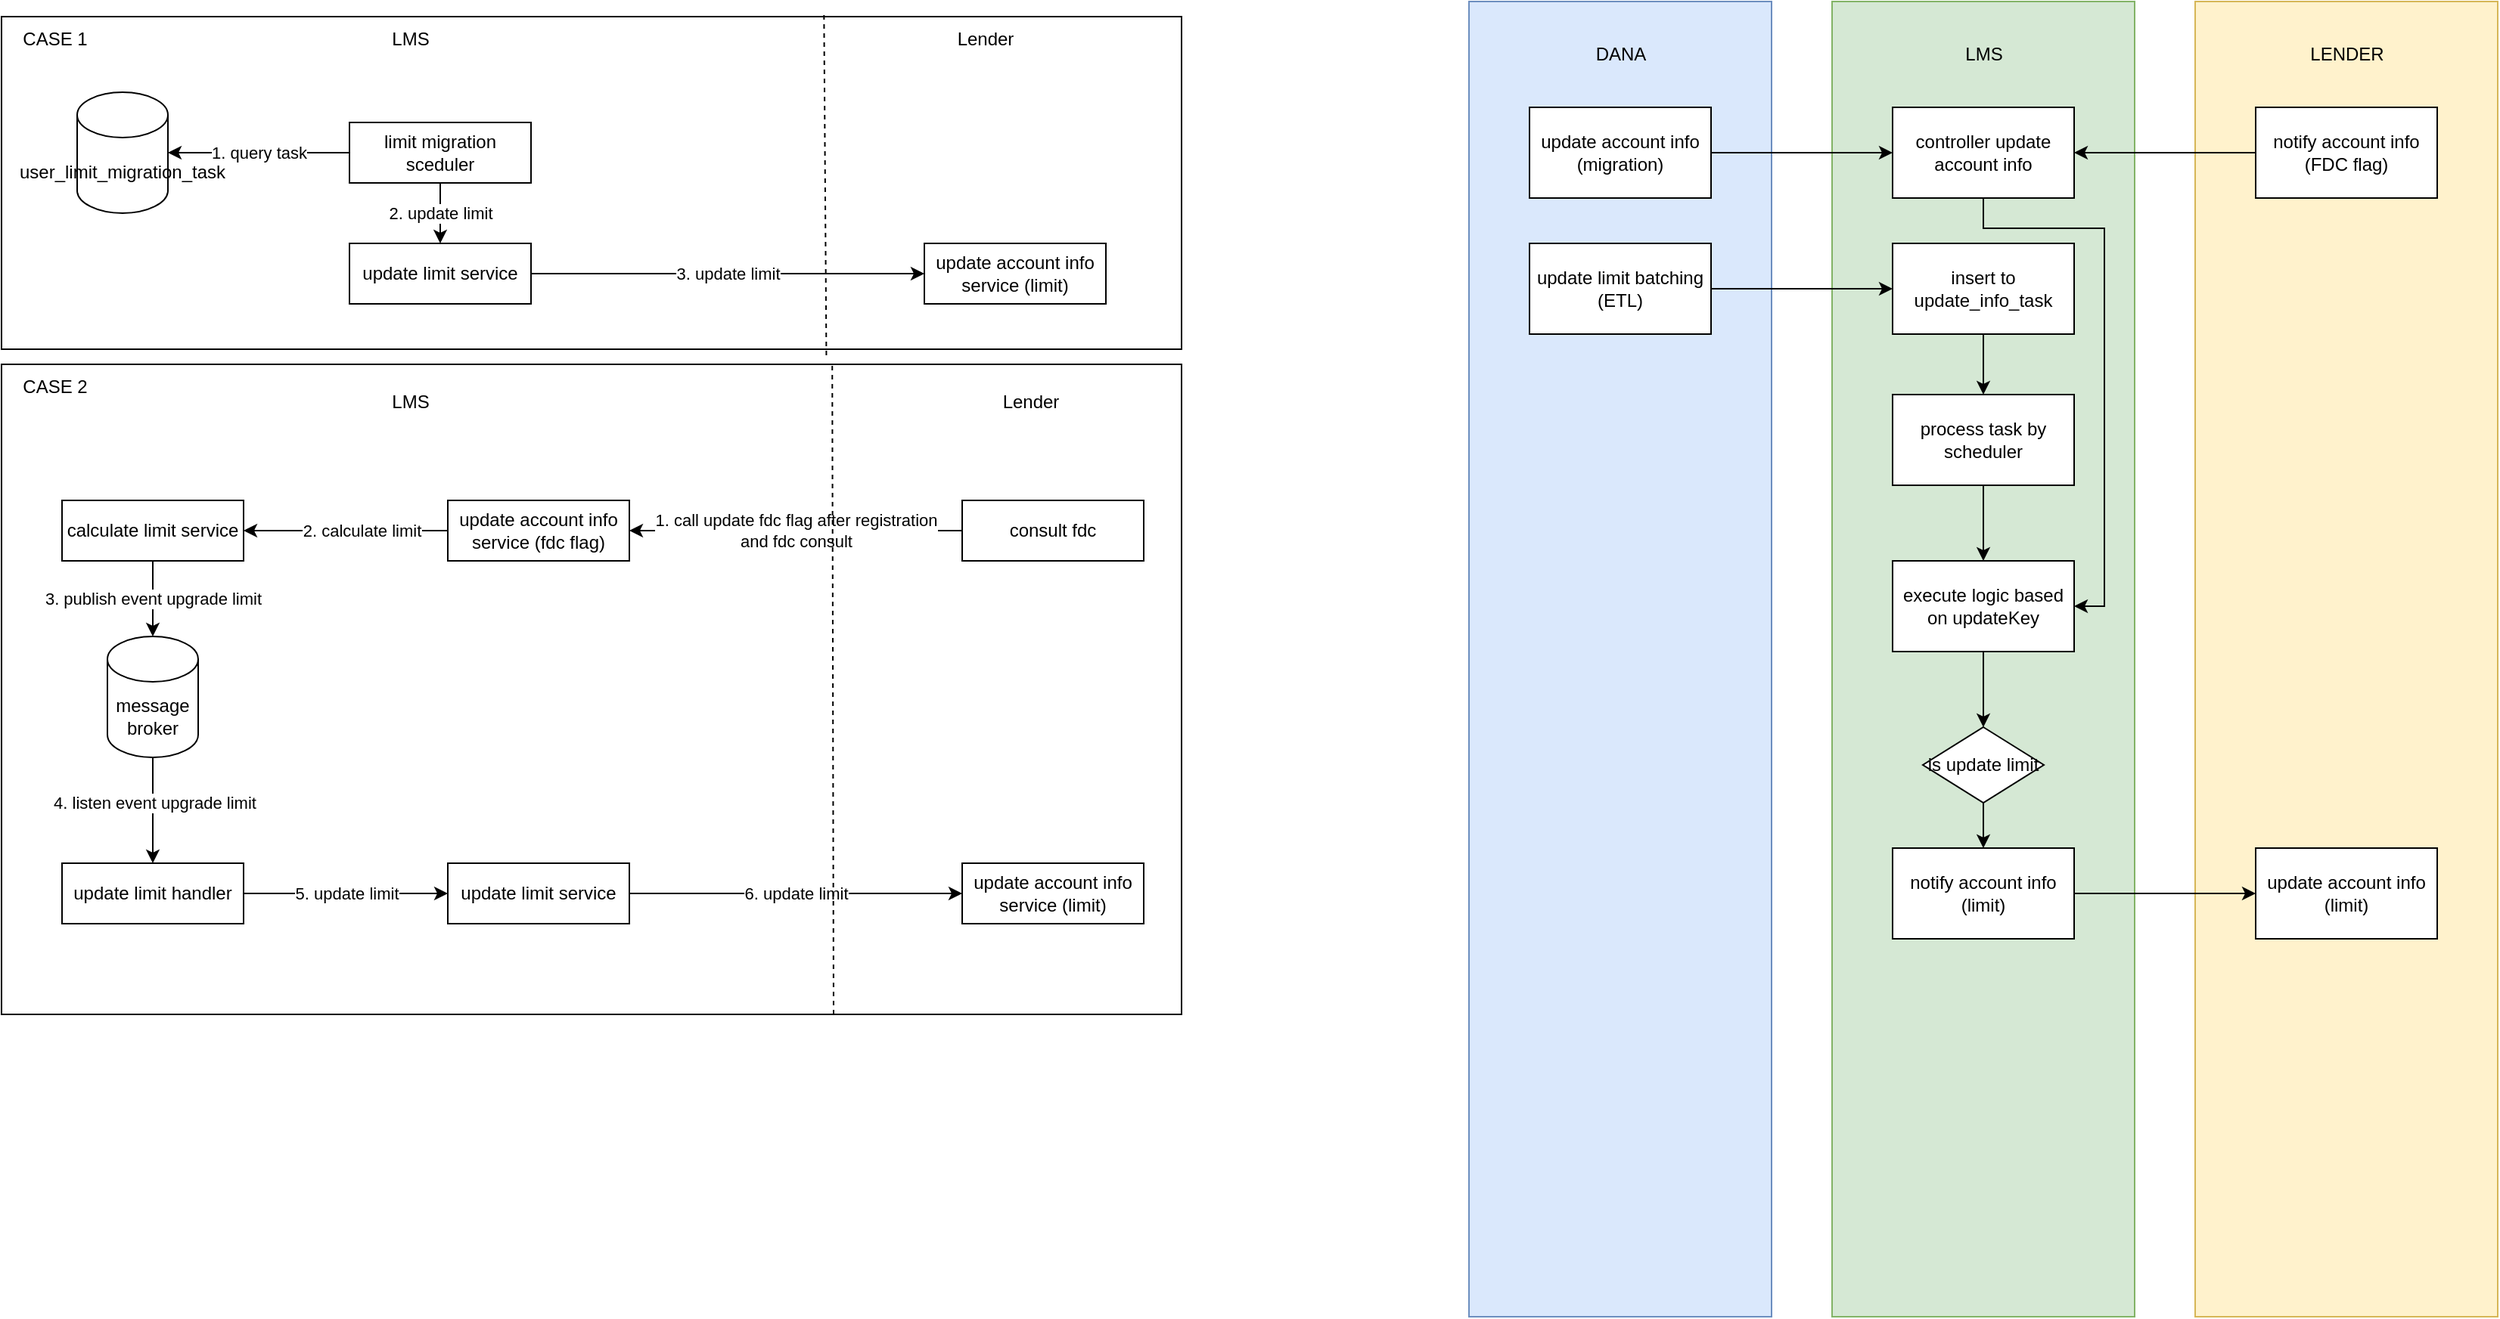 <mxfile version="21.7.0" type="github">
  <diagram name="increase limit" id="IxJyJ5uiLZX2AOsun7UW">
    <mxGraphModel dx="2284" dy="727" grid="1" gridSize="10" guides="1" tooltips="1" connect="1" arrows="0" fold="1" page="1" pageScale="1" pageWidth="850" pageHeight="1100" math="0" shadow="0">
      <root>
        <mxCell id="0" />
        <mxCell id="1" parent="0" />
        <mxCell id="Cu_4Ha-0ScHcUDtXiqEP-11" value="" style="rounded=0;whiteSpace=wrap;html=1;align=left;" parent="1" vertex="1">
          <mxGeometry x="-330" y="100" width="780" height="220" as="geometry" />
        </mxCell>
        <mxCell id="Cu_4Ha-0ScHcUDtXiqEP-48" value="3. update limit" style="edgeStyle=orthogonalEdgeStyle;rounded=0;orthogonalLoop=1;jettySize=auto;html=1;" parent="1" source="Cu_4Ha-0ScHcUDtXiqEP-1" target="Cu_4Ha-0ScHcUDtXiqEP-47" edge="1">
          <mxGeometry relative="1" as="geometry" />
        </mxCell>
        <mxCell id="Cu_4Ha-0ScHcUDtXiqEP-1" value="update limit service" style="rounded=0;whiteSpace=wrap;html=1;" parent="1" vertex="1">
          <mxGeometry x="-100" y="250" width="120" height="40" as="geometry" />
        </mxCell>
        <mxCell id="Cu_4Ha-0ScHcUDtXiqEP-4" value="1. query task" style="edgeStyle=orthogonalEdgeStyle;rounded=0;orthogonalLoop=1;jettySize=auto;html=1;" parent="1" source="Cu_4Ha-0ScHcUDtXiqEP-2" target="Cu_4Ha-0ScHcUDtXiqEP-3" edge="1">
          <mxGeometry relative="1" as="geometry" />
        </mxCell>
        <mxCell id="Cu_4Ha-0ScHcUDtXiqEP-7" value="2. update limit" style="edgeStyle=orthogonalEdgeStyle;rounded=0;orthogonalLoop=1;jettySize=auto;html=1;" parent="1" source="Cu_4Ha-0ScHcUDtXiqEP-2" target="Cu_4Ha-0ScHcUDtXiqEP-1" edge="1">
          <mxGeometry relative="1" as="geometry" />
        </mxCell>
        <mxCell id="Cu_4Ha-0ScHcUDtXiqEP-2" value="limit migration sceduler" style="rounded=0;whiteSpace=wrap;html=1;" parent="1" vertex="1">
          <mxGeometry x="-100" y="170" width="120" height="40" as="geometry" />
        </mxCell>
        <mxCell id="Cu_4Ha-0ScHcUDtXiqEP-3" value="user_limit_migration_task" style="shape=cylinder3;whiteSpace=wrap;html=1;boundedLbl=1;backgroundOutline=1;size=15;" parent="1" vertex="1">
          <mxGeometry x="-280" y="150" width="60" height="80" as="geometry" />
        </mxCell>
        <mxCell id="Cu_4Ha-0ScHcUDtXiqEP-10" value="LMS" style="text;html=1;align=center;verticalAlign=middle;resizable=0;points=[];autosize=1;strokeColor=none;fillColor=none;" parent="1" vertex="1">
          <mxGeometry x="-85" y="100" width="50" height="30" as="geometry" />
        </mxCell>
        <mxCell id="Cu_4Ha-0ScHcUDtXiqEP-12" value="CASE 1" style="text;html=1;align=center;verticalAlign=middle;resizable=0;points=[];autosize=1;strokeColor=none;fillColor=none;" parent="1" vertex="1">
          <mxGeometry x="-330" y="100" width="70" height="30" as="geometry" />
        </mxCell>
        <mxCell id="Cu_4Ha-0ScHcUDtXiqEP-13" value="" style="rounded=0;whiteSpace=wrap;html=1;align=left;" parent="1" vertex="1">
          <mxGeometry x="-330" y="330" width="780" height="430" as="geometry" />
        </mxCell>
        <mxCell id="Cu_4Ha-0ScHcUDtXiqEP-34" value="3. publish event upgrade limit" style="edgeStyle=orthogonalEdgeStyle;rounded=0;orthogonalLoop=1;jettySize=auto;html=1;" parent="1" source="Cu_4Ha-0ScHcUDtXiqEP-14" target="Cu_4Ha-0ScHcUDtXiqEP-33" edge="1">
          <mxGeometry relative="1" as="geometry" />
        </mxCell>
        <mxCell id="Cu_4Ha-0ScHcUDtXiqEP-14" value="calculate limit service" style="rounded=0;whiteSpace=wrap;html=1;" parent="1" vertex="1">
          <mxGeometry x="-290" y="420" width="120" height="40" as="geometry" />
        </mxCell>
        <mxCell id="Cu_4Ha-0ScHcUDtXiqEP-20" value="CASE 2" style="text;html=1;align=center;verticalAlign=middle;resizable=0;points=[];autosize=1;strokeColor=none;fillColor=none;" parent="1" vertex="1">
          <mxGeometry x="-330" y="330" width="70" height="30" as="geometry" />
        </mxCell>
        <mxCell id="Cu_4Ha-0ScHcUDtXiqEP-21" value="LMS" style="text;html=1;align=center;verticalAlign=middle;resizable=0;points=[];autosize=1;strokeColor=none;fillColor=none;" parent="1" vertex="1">
          <mxGeometry x="-85" y="340" width="50" height="30" as="geometry" />
        </mxCell>
        <mxCell id="Cu_4Ha-0ScHcUDtXiqEP-22" value="Lender" style="text;html=1;align=center;verticalAlign=middle;resizable=0;points=[];autosize=1;strokeColor=none;fillColor=none;" parent="1" vertex="1">
          <mxGeometry x="320" y="340" width="60" height="30" as="geometry" />
        </mxCell>
        <mxCell id="Cu_4Ha-0ScHcUDtXiqEP-25" value="1. call update fdc flag after registration&lt;br&gt;and fdc consult" style="edgeStyle=orthogonalEdgeStyle;rounded=0;orthogonalLoop=1;jettySize=auto;html=1;" parent="1" source="Cu_4Ha-0ScHcUDtXiqEP-23" target="Cu_4Ha-0ScHcUDtXiqEP-24" edge="1">
          <mxGeometry relative="1" as="geometry" />
        </mxCell>
        <mxCell id="Cu_4Ha-0ScHcUDtXiqEP-23" value="consult fdc" style="rounded=0;whiteSpace=wrap;html=1;" parent="1" vertex="1">
          <mxGeometry x="305" y="420" width="120" height="40" as="geometry" />
        </mxCell>
        <mxCell id="Cu_4Ha-0ScHcUDtXiqEP-26" style="edgeStyle=orthogonalEdgeStyle;rounded=0;orthogonalLoop=1;jettySize=auto;html=1;" parent="1" source="Cu_4Ha-0ScHcUDtXiqEP-24" target="Cu_4Ha-0ScHcUDtXiqEP-14" edge="1">
          <mxGeometry relative="1" as="geometry" />
        </mxCell>
        <mxCell id="Cu_4Ha-0ScHcUDtXiqEP-35" value="2. calculate limit" style="edgeLabel;html=1;align=center;verticalAlign=middle;resizable=0;points=[];" parent="Cu_4Ha-0ScHcUDtXiqEP-26" vertex="1" connectable="0">
          <mxGeometry x="-0.158" relative="1" as="geometry">
            <mxPoint as="offset" />
          </mxGeometry>
        </mxCell>
        <mxCell id="Cu_4Ha-0ScHcUDtXiqEP-24" value="update account info service (fdc flag)" style="rounded=0;whiteSpace=wrap;html=1;" parent="1" vertex="1">
          <mxGeometry x="-35" y="420" width="120" height="40" as="geometry" />
        </mxCell>
        <mxCell id="Cu_4Ha-0ScHcUDtXiqEP-37" value="" style="edgeStyle=orthogonalEdgeStyle;rounded=0;orthogonalLoop=1;jettySize=auto;html=1;" parent="1" source="Cu_4Ha-0ScHcUDtXiqEP-33" target="Cu_4Ha-0ScHcUDtXiqEP-36" edge="1">
          <mxGeometry relative="1" as="geometry" />
        </mxCell>
        <mxCell id="Cu_4Ha-0ScHcUDtXiqEP-40" value="4. listen event upgrade limit" style="edgeLabel;html=1;align=center;verticalAlign=middle;resizable=0;points=[];" parent="Cu_4Ha-0ScHcUDtXiqEP-37" vertex="1" connectable="0">
          <mxGeometry x="-0.15" y="1" relative="1" as="geometry">
            <mxPoint as="offset" />
          </mxGeometry>
        </mxCell>
        <mxCell id="Cu_4Ha-0ScHcUDtXiqEP-33" value="message broker" style="shape=cylinder3;whiteSpace=wrap;html=1;boundedLbl=1;backgroundOutline=1;size=15;" parent="1" vertex="1">
          <mxGeometry x="-260" y="510" width="60" height="80" as="geometry" />
        </mxCell>
        <mxCell id="Cu_4Ha-0ScHcUDtXiqEP-39" value="5. update limit" style="edgeStyle=orthogonalEdgeStyle;rounded=0;orthogonalLoop=1;jettySize=auto;html=1;" parent="1" source="Cu_4Ha-0ScHcUDtXiqEP-36" target="Cu_4Ha-0ScHcUDtXiqEP-38" edge="1">
          <mxGeometry relative="1" as="geometry" />
        </mxCell>
        <mxCell id="Cu_4Ha-0ScHcUDtXiqEP-36" value="update limit handler" style="rounded=0;whiteSpace=wrap;html=1;" parent="1" vertex="1">
          <mxGeometry x="-290" y="660" width="120" height="40" as="geometry" />
        </mxCell>
        <mxCell id="Cu_4Ha-0ScHcUDtXiqEP-43" value="6. update limit" style="edgeStyle=orthogonalEdgeStyle;rounded=0;orthogonalLoop=1;jettySize=auto;html=1;" parent="1" source="Cu_4Ha-0ScHcUDtXiqEP-38" target="Cu_4Ha-0ScHcUDtXiqEP-44" edge="1">
          <mxGeometry relative="1" as="geometry">
            <mxPoint x="160" y="680" as="targetPoint" />
          </mxGeometry>
        </mxCell>
        <mxCell id="Cu_4Ha-0ScHcUDtXiqEP-38" value="update limit service" style="rounded=0;whiteSpace=wrap;html=1;" parent="1" vertex="1">
          <mxGeometry x="-35" y="660" width="120" height="40" as="geometry" />
        </mxCell>
        <mxCell id="Cu_4Ha-0ScHcUDtXiqEP-44" value="update account info service (limit)" style="rounded=0;whiteSpace=wrap;html=1;" parent="1" vertex="1">
          <mxGeometry x="305" y="660" width="120" height="40" as="geometry" />
        </mxCell>
        <mxCell id="Cu_4Ha-0ScHcUDtXiqEP-45" value="" style="endArrow=none;dashed=1;html=1;rounded=0;entryX=0.704;entryY=0.002;entryDx=0;entryDy=0;entryPerimeter=0;" parent="1" target="Cu_4Ha-0ScHcUDtXiqEP-13" edge="1">
          <mxGeometry width="50" height="50" relative="1" as="geometry">
            <mxPoint x="220" y="760" as="sourcePoint" />
            <mxPoint x="280" y="400" as="targetPoint" />
          </mxGeometry>
        </mxCell>
        <mxCell id="Cu_4Ha-0ScHcUDtXiqEP-47" value="update account info service (limit)" style="rounded=0;whiteSpace=wrap;html=1;" parent="1" vertex="1">
          <mxGeometry x="280" y="250" width="120" height="40" as="geometry" />
        </mxCell>
        <mxCell id="Cu_4Ha-0ScHcUDtXiqEP-49" value="" style="endArrow=none;dashed=1;html=1;rounded=0;entryX=0.697;entryY=-0.009;entryDx=0;entryDy=0;entryPerimeter=0;exitX=0.699;exitY=1.018;exitDx=0;exitDy=0;exitPerimeter=0;" parent="1" source="Cu_4Ha-0ScHcUDtXiqEP-11" target="Cu_4Ha-0ScHcUDtXiqEP-11" edge="1">
          <mxGeometry width="50" height="50" relative="1" as="geometry">
            <mxPoint x="230" y="770" as="sourcePoint" />
            <mxPoint x="229" y="341" as="targetPoint" />
          </mxGeometry>
        </mxCell>
        <mxCell id="Cu_4Ha-0ScHcUDtXiqEP-50" value="Lender" style="text;html=1;align=center;verticalAlign=middle;resizable=0;points=[];autosize=1;strokeColor=none;fillColor=none;" parent="1" vertex="1">
          <mxGeometry x="290" y="100" width="60" height="30" as="geometry" />
        </mxCell>
        <mxCell id="Nr63nWOwULZAp1HPPZ4L-1" value="" style="rounded=0;whiteSpace=wrap;html=1;fillColor=#dae8fc;strokeColor=#6c8ebf;" vertex="1" parent="1">
          <mxGeometry x="640" y="90" width="200" height="870" as="geometry" />
        </mxCell>
        <mxCell id="Nr63nWOwULZAp1HPPZ4L-2" value="" style="rounded=0;whiteSpace=wrap;html=1;fillColor=#d5e8d4;strokeColor=#82b366;" vertex="1" parent="1">
          <mxGeometry x="880" y="90" width="200" height="870" as="geometry" />
        </mxCell>
        <mxCell id="Nr63nWOwULZAp1HPPZ4L-3" value="" style="rounded=0;whiteSpace=wrap;html=1;fillColor=#fff2cc;strokeColor=#d6b656;" vertex="1" parent="1">
          <mxGeometry x="1120" y="90" width="200" height="870" as="geometry" />
        </mxCell>
        <mxCell id="Nr63nWOwULZAp1HPPZ4L-30" style="edgeStyle=orthogonalEdgeStyle;rounded=0;orthogonalLoop=1;jettySize=auto;html=1;exitX=1;exitY=0.5;exitDx=0;exitDy=0;entryX=0;entryY=0.5;entryDx=0;entryDy=0;" edge="1" parent="1" source="Nr63nWOwULZAp1HPPZ4L-4" target="Nr63nWOwULZAp1HPPZ4L-9">
          <mxGeometry relative="1" as="geometry" />
        </mxCell>
        <mxCell id="Nr63nWOwULZAp1HPPZ4L-4" value="update limit batching (ETL)" style="rounded=0;whiteSpace=wrap;html=1;" vertex="1" parent="1">
          <mxGeometry x="680" y="250" width="120" height="60" as="geometry" />
        </mxCell>
        <mxCell id="Nr63nWOwULZAp1HPPZ4L-6" value="DANA" style="text;html=1;align=center;verticalAlign=middle;resizable=0;points=[];autosize=1;strokeColor=none;fillColor=none;" vertex="1" parent="1">
          <mxGeometry x="710" y="110" width="60" height="30" as="geometry" />
        </mxCell>
        <mxCell id="Nr63nWOwULZAp1HPPZ4L-7" value="LMS" style="text;html=1;align=center;verticalAlign=middle;resizable=0;points=[];autosize=1;strokeColor=none;fillColor=none;" vertex="1" parent="1">
          <mxGeometry x="955" y="110" width="50" height="30" as="geometry" />
        </mxCell>
        <mxCell id="Nr63nWOwULZAp1HPPZ4L-8" value="LENDER" style="text;html=1;align=center;verticalAlign=middle;resizable=0;points=[];autosize=1;strokeColor=none;fillColor=none;" vertex="1" parent="1">
          <mxGeometry x="1185" y="110" width="70" height="30" as="geometry" />
        </mxCell>
        <mxCell id="Nr63nWOwULZAp1HPPZ4L-14" style="edgeStyle=orthogonalEdgeStyle;rounded=0;orthogonalLoop=1;jettySize=auto;html=1;exitX=0.5;exitY=1;exitDx=0;exitDy=0;" edge="1" parent="1" source="Nr63nWOwULZAp1HPPZ4L-9" target="Nr63nWOwULZAp1HPPZ4L-13">
          <mxGeometry relative="1" as="geometry" />
        </mxCell>
        <mxCell id="Nr63nWOwULZAp1HPPZ4L-9" value="insert to update_info_task" style="rounded=0;whiteSpace=wrap;html=1;" vertex="1" parent="1">
          <mxGeometry x="920" y="250" width="120" height="60" as="geometry" />
        </mxCell>
        <mxCell id="Nr63nWOwULZAp1HPPZ4L-29" style="edgeStyle=orthogonalEdgeStyle;rounded=0;orthogonalLoop=1;jettySize=auto;html=1;exitX=0;exitY=0.5;exitDx=0;exitDy=0;" edge="1" parent="1" source="Nr63nWOwULZAp1HPPZ4L-11" target="Nr63nWOwULZAp1HPPZ4L-17">
          <mxGeometry relative="1" as="geometry" />
        </mxCell>
        <mxCell id="Nr63nWOwULZAp1HPPZ4L-11" value="notify account info (FDC flag)" style="rounded=0;whiteSpace=wrap;html=1;" vertex="1" parent="1">
          <mxGeometry x="1160" y="160" width="120" height="60" as="geometry" />
        </mxCell>
        <mxCell id="Nr63nWOwULZAp1HPPZ4L-16" style="edgeStyle=orthogonalEdgeStyle;rounded=0;orthogonalLoop=1;jettySize=auto;html=1;exitX=0.5;exitY=1;exitDx=0;exitDy=0;" edge="1" parent="1" source="Nr63nWOwULZAp1HPPZ4L-13" target="Nr63nWOwULZAp1HPPZ4L-15">
          <mxGeometry relative="1" as="geometry" />
        </mxCell>
        <mxCell id="Nr63nWOwULZAp1HPPZ4L-13" value="process task by scheduler" style="rounded=0;whiteSpace=wrap;html=1;" vertex="1" parent="1">
          <mxGeometry x="920" y="350" width="120" height="60" as="geometry" />
        </mxCell>
        <mxCell id="Nr63nWOwULZAp1HPPZ4L-22" style="edgeStyle=orthogonalEdgeStyle;rounded=0;orthogonalLoop=1;jettySize=auto;html=1;exitX=0.5;exitY=1;exitDx=0;exitDy=0;entryX=0.5;entryY=0;entryDx=0;entryDy=0;" edge="1" parent="1" source="Nr63nWOwULZAp1HPPZ4L-15" target="Nr63nWOwULZAp1HPPZ4L-20">
          <mxGeometry relative="1" as="geometry" />
        </mxCell>
        <mxCell id="Nr63nWOwULZAp1HPPZ4L-15" value="execute logic based on updateKey" style="rounded=0;whiteSpace=wrap;html=1;" vertex="1" parent="1">
          <mxGeometry x="920" y="460" width="120" height="60" as="geometry" />
        </mxCell>
        <mxCell id="Nr63nWOwULZAp1HPPZ4L-32" style="edgeStyle=orthogonalEdgeStyle;rounded=0;orthogonalLoop=1;jettySize=auto;html=1;exitX=0.5;exitY=1;exitDx=0;exitDy=0;entryX=1;entryY=0.5;entryDx=0;entryDy=0;" edge="1" parent="1" source="Nr63nWOwULZAp1HPPZ4L-17" target="Nr63nWOwULZAp1HPPZ4L-15">
          <mxGeometry relative="1" as="geometry">
            <mxPoint x="1040" y="510" as="targetPoint" />
            <Array as="points">
              <mxPoint x="980" y="240" />
              <mxPoint x="1060" y="240" />
              <mxPoint x="1060" y="490" />
            </Array>
          </mxGeometry>
        </mxCell>
        <mxCell id="Nr63nWOwULZAp1HPPZ4L-17" value="controller update account info" style="rounded=0;whiteSpace=wrap;html=1;" vertex="1" parent="1">
          <mxGeometry x="920" y="160" width="120" height="60" as="geometry" />
        </mxCell>
        <mxCell id="Nr63nWOwULZAp1HPPZ4L-28" style="edgeStyle=orthogonalEdgeStyle;rounded=0;orthogonalLoop=1;jettySize=auto;html=1;exitX=1;exitY=0.5;exitDx=0;exitDy=0;" edge="1" parent="1" source="Nr63nWOwULZAp1HPPZ4L-18" target="Nr63nWOwULZAp1HPPZ4L-17">
          <mxGeometry relative="1" as="geometry" />
        </mxCell>
        <mxCell id="Nr63nWOwULZAp1HPPZ4L-18" value="update account info (migration)" style="rounded=0;whiteSpace=wrap;html=1;" vertex="1" parent="1">
          <mxGeometry x="680" y="160" width="120" height="60" as="geometry" />
        </mxCell>
        <mxCell id="Nr63nWOwULZAp1HPPZ4L-23" style="edgeStyle=orthogonalEdgeStyle;rounded=0;orthogonalLoop=1;jettySize=auto;html=1;exitX=0.5;exitY=1;exitDx=0;exitDy=0;" edge="1" parent="1" source="Nr63nWOwULZAp1HPPZ4L-20" target="Nr63nWOwULZAp1HPPZ4L-21">
          <mxGeometry relative="1" as="geometry" />
        </mxCell>
        <mxCell id="Nr63nWOwULZAp1HPPZ4L-20" value="is update limit" style="rhombus;whiteSpace=wrap;html=1;" vertex="1" parent="1">
          <mxGeometry x="940" y="570" width="80" height="50" as="geometry" />
        </mxCell>
        <mxCell id="Nr63nWOwULZAp1HPPZ4L-25" style="edgeStyle=orthogonalEdgeStyle;rounded=0;orthogonalLoop=1;jettySize=auto;html=1;exitX=1;exitY=0.5;exitDx=0;exitDy=0;" edge="1" parent="1" source="Nr63nWOwULZAp1HPPZ4L-21" target="Nr63nWOwULZAp1HPPZ4L-24">
          <mxGeometry relative="1" as="geometry" />
        </mxCell>
        <mxCell id="Nr63nWOwULZAp1HPPZ4L-21" value="notify account info (limit)" style="rounded=0;whiteSpace=wrap;html=1;" vertex="1" parent="1">
          <mxGeometry x="920" y="650" width="120" height="60" as="geometry" />
        </mxCell>
        <mxCell id="Nr63nWOwULZAp1HPPZ4L-24" value="update account info (limit)" style="rounded=0;whiteSpace=wrap;html=1;" vertex="1" parent="1">
          <mxGeometry x="1160" y="650" width="120" height="60" as="geometry" />
        </mxCell>
      </root>
    </mxGraphModel>
  </diagram>
</mxfile>
